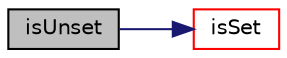 digraph "isUnset"
{
 // LATEX_PDF_SIZE
  edge [fontname="Helvetica",fontsize="10",labelfontname="Helvetica",labelfontsize="10"];
  node [fontname="Helvetica",fontsize="10",shape=record];
  rankdir="LR";
  Node1 [label="isUnset",height=0.2,width=0.4,color="black", fillcolor="grey75", style="filled", fontcolor="black",tooltip=" "];
  Node1 -> Node2 [color="midnightblue",fontsize="10",style="solid",fontname="Helvetica"];
  Node2 [label="isSet",height=0.2,width=0.4,color="red", fillcolor="white", style="filled",URL="$classpFlow_1_1bitsetHD.html#af15ab299f1b6ce01d415cd9e3ad90d18",tooltip=" "];
}
